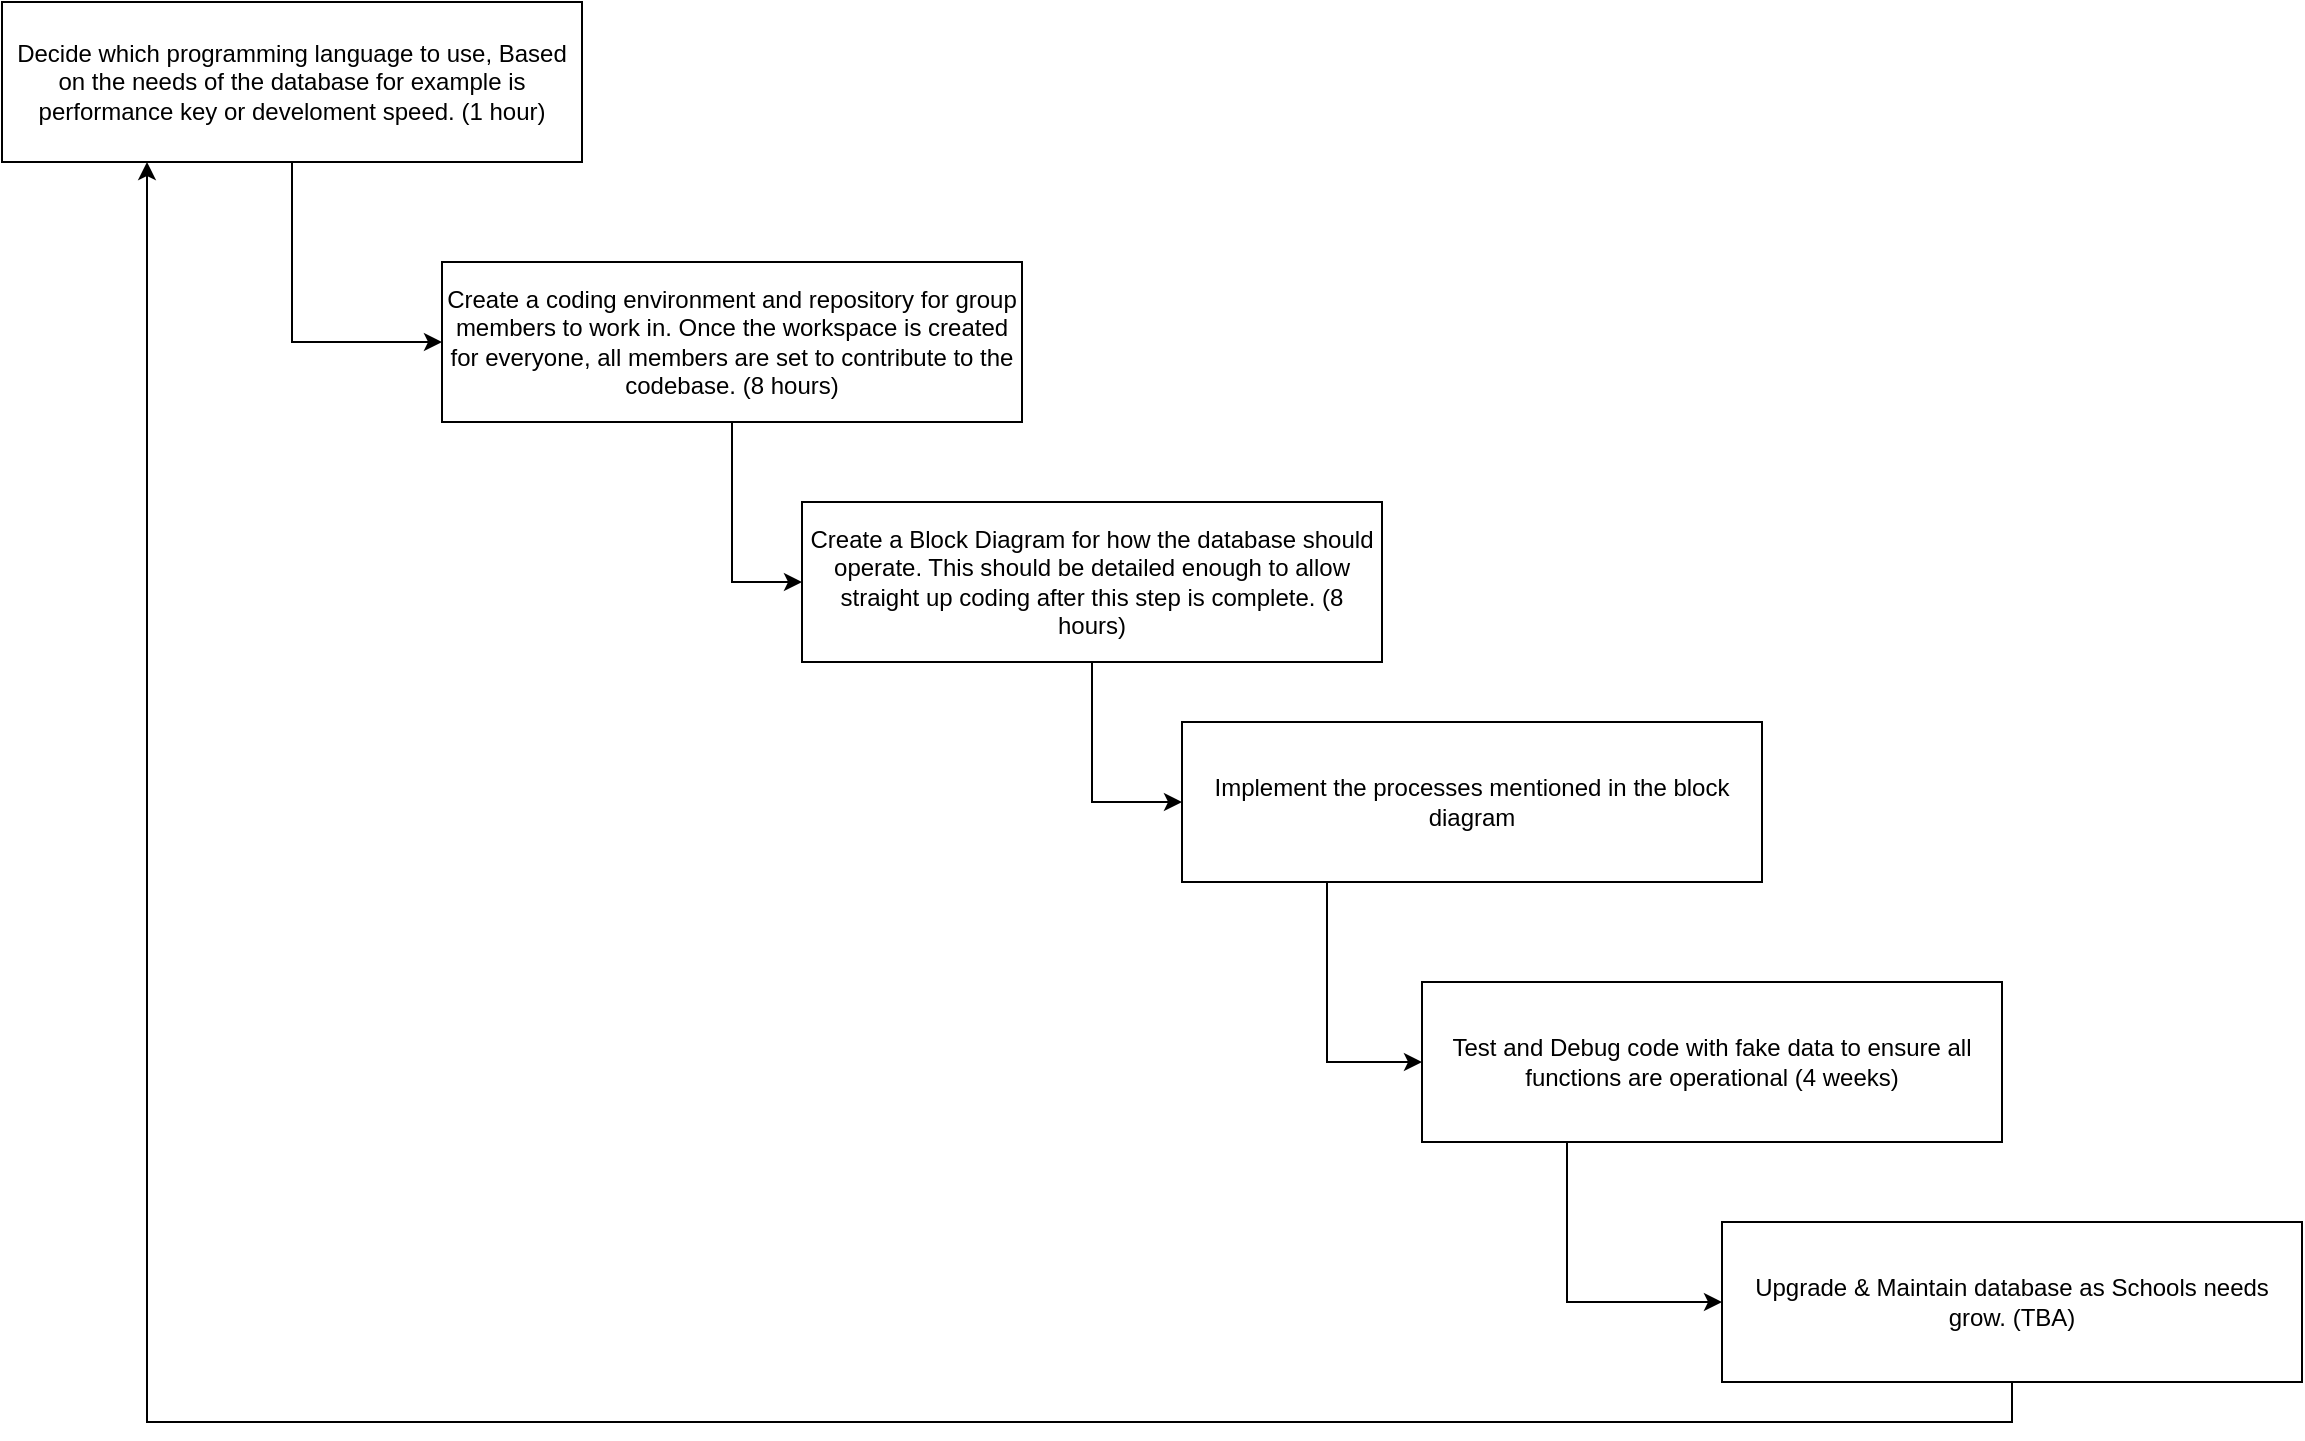 <mxfile version="21.3.2" type="device">
  <diagram name="Page-1" id="buxyr23kGz6iCyLDdrOF">
    <mxGraphModel dx="1042" dy="1078" grid="1" gridSize="10" guides="1" tooltips="1" connect="1" arrows="1" fold="1" page="1" pageScale="1" pageWidth="850" pageHeight="1100" math="0" shadow="0">
      <root>
        <mxCell id="0" />
        <mxCell id="1" parent="0" />
        <mxCell id="wsY36sJGC1IxCN0DI9le-7" style="edgeStyle=orthogonalEdgeStyle;rounded=0;orthogonalLoop=1;jettySize=auto;html=1;exitX=0.5;exitY=1;exitDx=0;exitDy=0;entryX=0;entryY=0.5;entryDx=0;entryDy=0;" edge="1" parent="1" source="wsY36sJGC1IxCN0DI9le-1" target="wsY36sJGC1IxCN0DI9le-2">
          <mxGeometry relative="1" as="geometry" />
        </mxCell>
        <mxCell id="wsY36sJGC1IxCN0DI9le-1" value="Decide which programming language to use, Based on the needs of the database for example is performance key or develoment speed. (1 hour)" style="rounded=0;whiteSpace=wrap;html=1;" vertex="1" parent="1">
          <mxGeometry y="20" width="290" height="80" as="geometry" />
        </mxCell>
        <mxCell id="wsY36sJGC1IxCN0DI9le-8" style="edgeStyle=orthogonalEdgeStyle;rounded=0;orthogonalLoop=1;jettySize=auto;html=1;exitX=0.5;exitY=1;exitDx=0;exitDy=0;entryX=0;entryY=0.5;entryDx=0;entryDy=0;" edge="1" parent="1" source="wsY36sJGC1IxCN0DI9le-2" target="wsY36sJGC1IxCN0DI9le-3">
          <mxGeometry relative="1" as="geometry" />
        </mxCell>
        <mxCell id="wsY36sJGC1IxCN0DI9le-2" value="Create a coding environment and repository for group members to work in. Once the workspace is created for everyone, all members are set to contribute to the codebase. (8 hours)" style="rounded=0;whiteSpace=wrap;html=1;" vertex="1" parent="1">
          <mxGeometry x="220" y="150" width="290" height="80" as="geometry" />
        </mxCell>
        <mxCell id="wsY36sJGC1IxCN0DI9le-9" style="edgeStyle=orthogonalEdgeStyle;rounded=0;orthogonalLoop=1;jettySize=auto;html=1;exitX=0.5;exitY=1;exitDx=0;exitDy=0;entryX=0;entryY=0.5;entryDx=0;entryDy=0;" edge="1" parent="1" source="wsY36sJGC1IxCN0DI9le-3" target="wsY36sJGC1IxCN0DI9le-4">
          <mxGeometry relative="1" as="geometry" />
        </mxCell>
        <mxCell id="wsY36sJGC1IxCN0DI9le-3" value="Create a Block Diagram for how the database should operate. This should be detailed enough to allow straight up coding after this step is complete. (8 hours)" style="rounded=0;whiteSpace=wrap;html=1;" vertex="1" parent="1">
          <mxGeometry x="400" y="270" width="290" height="80" as="geometry" />
        </mxCell>
        <mxCell id="wsY36sJGC1IxCN0DI9le-10" style="edgeStyle=orthogonalEdgeStyle;rounded=0;orthogonalLoop=1;jettySize=auto;html=1;exitX=0.25;exitY=1;exitDx=0;exitDy=0;entryX=0;entryY=0.5;entryDx=0;entryDy=0;" edge="1" parent="1" source="wsY36sJGC1IxCN0DI9le-4" target="wsY36sJGC1IxCN0DI9le-5">
          <mxGeometry relative="1" as="geometry" />
        </mxCell>
        <mxCell id="wsY36sJGC1IxCN0DI9le-4" value="Implement the processes mentioned in the block diagram" style="rounded=0;whiteSpace=wrap;html=1;" vertex="1" parent="1">
          <mxGeometry x="590" y="380" width="290" height="80" as="geometry" />
        </mxCell>
        <mxCell id="wsY36sJGC1IxCN0DI9le-11" style="edgeStyle=orthogonalEdgeStyle;rounded=0;orthogonalLoop=1;jettySize=auto;html=1;exitX=0.25;exitY=1;exitDx=0;exitDy=0;entryX=0;entryY=0.5;entryDx=0;entryDy=0;" edge="1" parent="1" source="wsY36sJGC1IxCN0DI9le-5" target="wsY36sJGC1IxCN0DI9le-6">
          <mxGeometry relative="1" as="geometry" />
        </mxCell>
        <mxCell id="wsY36sJGC1IxCN0DI9le-5" value="Test and Debug code with fake data to ensure all functions are operational (4 weeks)" style="rounded=0;whiteSpace=wrap;html=1;" vertex="1" parent="1">
          <mxGeometry x="710" y="510" width="290" height="80" as="geometry" />
        </mxCell>
        <mxCell id="wsY36sJGC1IxCN0DI9le-12" style="edgeStyle=orthogonalEdgeStyle;rounded=0;orthogonalLoop=1;jettySize=auto;html=1;exitX=0.5;exitY=1;exitDx=0;exitDy=0;entryX=0.25;entryY=1;entryDx=0;entryDy=0;" edge="1" parent="1" source="wsY36sJGC1IxCN0DI9le-6" target="wsY36sJGC1IxCN0DI9le-1">
          <mxGeometry relative="1" as="geometry">
            <mxPoint x="370" y="550" as="targetPoint" />
          </mxGeometry>
        </mxCell>
        <mxCell id="wsY36sJGC1IxCN0DI9le-6" value="Upgrade &amp;amp; Maintain database as Schools needs grow. (TBA)" style="rounded=0;whiteSpace=wrap;html=1;" vertex="1" parent="1">
          <mxGeometry x="860" y="630" width="290" height="80" as="geometry" />
        </mxCell>
      </root>
    </mxGraphModel>
  </diagram>
</mxfile>
